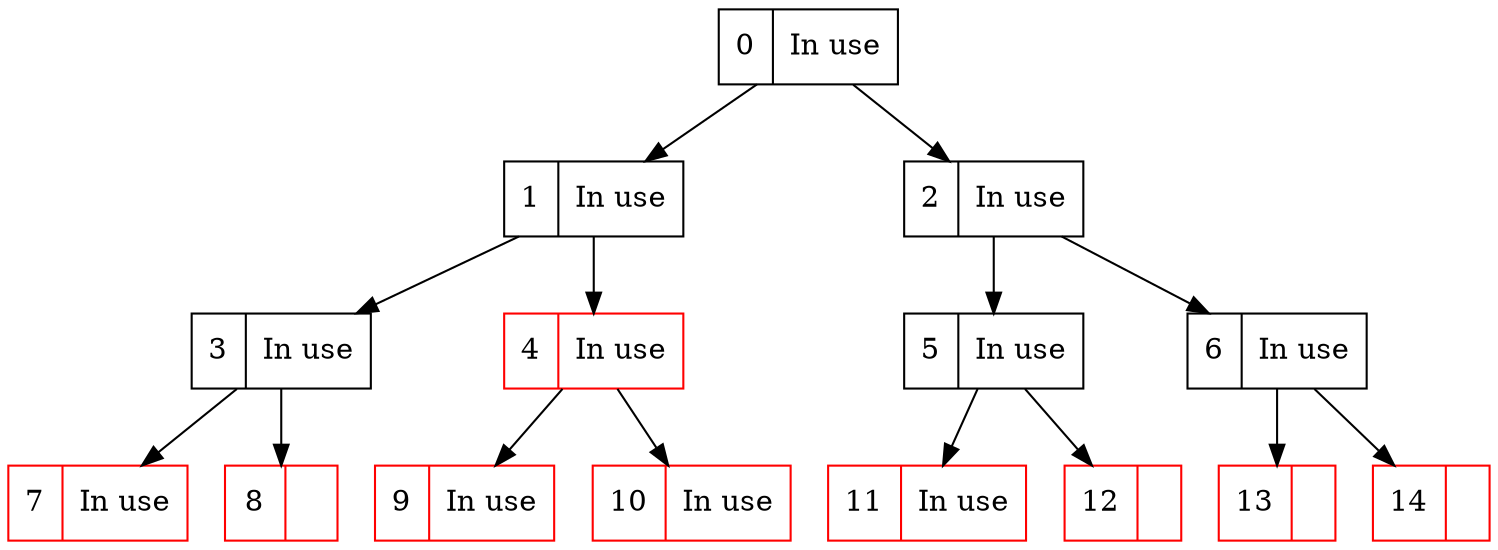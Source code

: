 

digraph {
    node [shape = record]
    n0 [label = "0|In use"]
    n1 [label = "1|In use"]
    n2 [label = "2|In use"]
    n3 [label = "3|In use"]
    n4 [label = "4|In use", color = red]
    n5 [label = "5|In use"]
    n6 [label = "6|In use"]
    n7 [label = "7|In use", color = red]
    n8 [label = "8|", color = red]
    n9 [label = "9|In use", color = red]
    n10 [label = "10|In use", color = red]
    n11 [label = "11|In use", color = red]
    n12 [label = "12|", color = red]
    n13 [label = "13|", color = red]
    n14 [label = "14|", color = red]


// graph 
    
    n0 -> {n1, n2}
    n1 -> {n3, n4}
    n2 -> {n5, n6}
    n3 -> {n7, n8}
    n4 -> {n9, n10}
    n5 -> {n11, n12}
    n6 -> {n13, n14}
}
